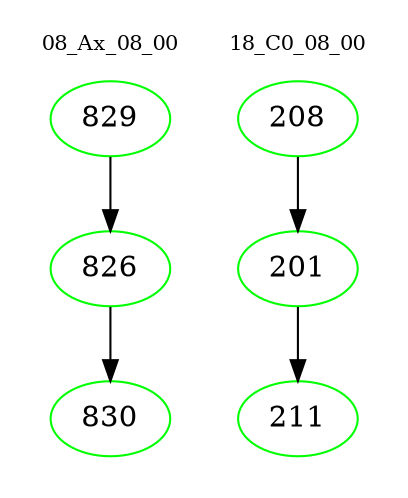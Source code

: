 digraph{
subgraph cluster_0 {
color = white
label = "08_Ax_08_00";
fontsize=10;
T0_829 [label="829", color="green"]
T0_829 -> T0_826 [color="black"]
T0_826 [label="826", color="green"]
T0_826 -> T0_830 [color="black"]
T0_830 [label="830", color="green"]
}
subgraph cluster_1 {
color = white
label = "18_C0_08_00";
fontsize=10;
T1_208 [label="208", color="green"]
T1_208 -> T1_201 [color="black"]
T1_201 [label="201", color="green"]
T1_201 -> T1_211 [color="black"]
T1_211 [label="211", color="green"]
}
}

